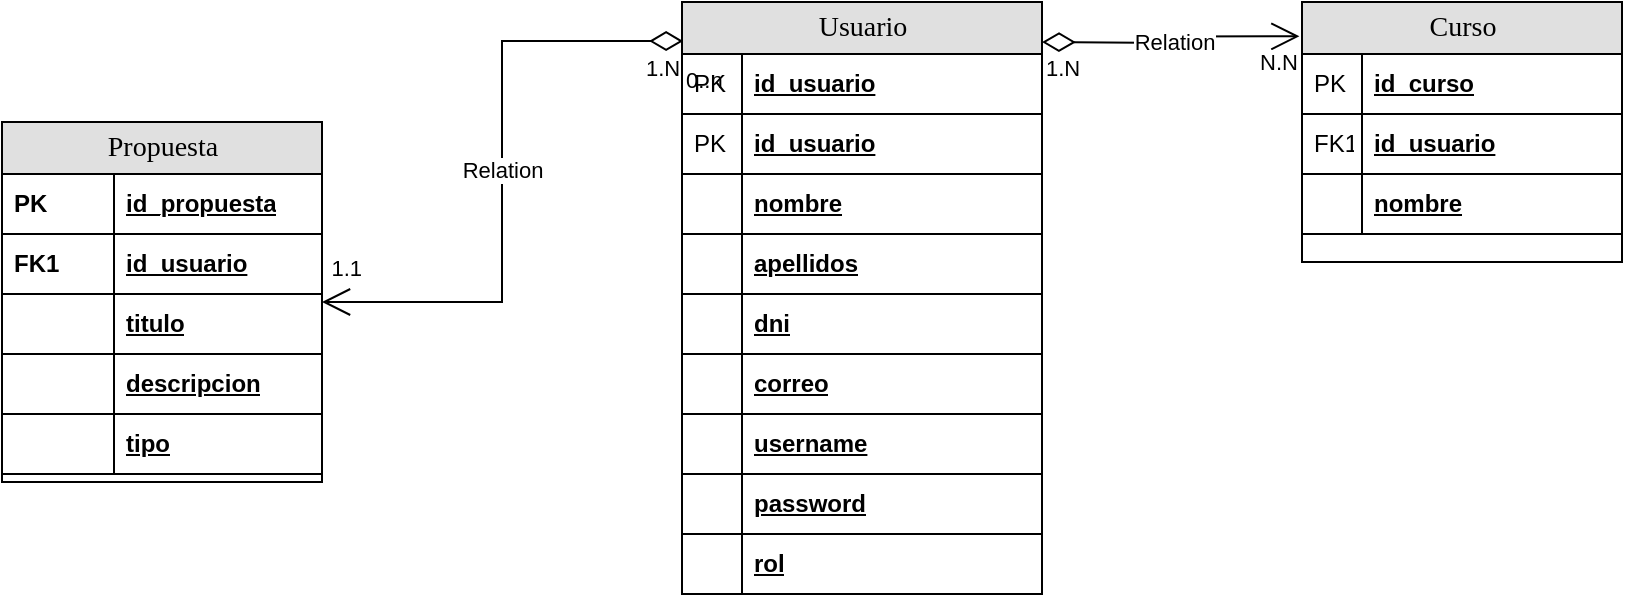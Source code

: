 <mxfile version="26.0.13">
  <diagram name="Page-1" id="e56a1550-8fbb-45ad-956c-1786394a9013">
    <mxGraphModel dx="1382" dy="718" grid="1" gridSize="10" guides="1" tooltips="1" connect="1" arrows="1" fold="1" page="1" pageScale="1" pageWidth="1100" pageHeight="850" background="none" math="0" shadow="0">
      <root>
        <mxCell id="0" />
        <mxCell id="1" parent="0" />
        <mxCell id="2e49270ec7c68f3f-1" value="&lt;div&gt;Propuesta&lt;/div&gt;" style="swimlane;html=1;fontStyle=0;childLayout=stackLayout;horizontal=1;startSize=26;fillColor=#e0e0e0;horizontalStack=0;resizeParent=1;resizeLast=0;collapsible=1;marginBottom=0;swimlaneFillColor=#ffffff;align=center;rounded=0;shadow=0;comic=0;labelBackgroundColor=none;strokeWidth=1;fontFamily=Verdana;fontSize=14" parent="1" vertex="1">
          <mxGeometry x="120" y="180" width="160" height="180" as="geometry" />
        </mxCell>
        <mxCell id="2e49270ec7c68f3f-4" value="id_propuesta" style="shape=partialRectangle;top=0;left=0;right=0;bottom=1;html=1;align=left;verticalAlign=middle;fillColor=none;spacingLeft=60;spacingRight=4;whiteSpace=wrap;overflow=hidden;rotatable=0;points=[[0,0.5],[1,0.5]];portConstraint=eastwest;dropTarget=0;fontStyle=5;" parent="2e49270ec7c68f3f-1" vertex="1">
          <mxGeometry y="26" width="160" height="30" as="geometry" />
        </mxCell>
        <mxCell id="2e49270ec7c68f3f-5" value="PK" style="shape=partialRectangle;fontStyle=1;top=0;left=0;bottom=0;html=1;fillColor=none;align=left;verticalAlign=middle;spacingLeft=4;spacingRight=4;whiteSpace=wrap;overflow=hidden;rotatable=0;points=[];portConstraint=eastwest;part=1;" parent="2e49270ec7c68f3f-4" vertex="1" connectable="0">
          <mxGeometry width="56" height="30" as="geometry" />
        </mxCell>
        <mxCell id="HXAsvAhnYI8SDgJjCDaK-2" value="id_usuario" style="shape=partialRectangle;top=0;left=0;right=0;bottom=1;html=1;align=left;verticalAlign=middle;fillColor=none;spacingLeft=60;spacingRight=4;whiteSpace=wrap;overflow=hidden;rotatable=0;points=[[0,0.5],[1,0.5]];portConstraint=eastwest;dropTarget=0;fontStyle=5;" vertex="1" parent="2e49270ec7c68f3f-1">
          <mxGeometry y="56" width="160" height="30" as="geometry" />
        </mxCell>
        <mxCell id="HXAsvAhnYI8SDgJjCDaK-3" value="FK1" style="shape=partialRectangle;fontStyle=1;top=0;left=0;bottom=0;html=1;fillColor=none;align=left;verticalAlign=middle;spacingLeft=4;spacingRight=4;whiteSpace=wrap;overflow=hidden;rotatable=0;points=[];portConstraint=eastwest;part=1;" vertex="1" connectable="0" parent="HXAsvAhnYI8SDgJjCDaK-2">
          <mxGeometry width="56" height="30" as="geometry" />
        </mxCell>
        <mxCell id="HXAsvAhnYI8SDgJjCDaK-8" value="titulo" style="shape=partialRectangle;top=0;left=0;right=0;bottom=1;html=1;align=left;verticalAlign=middle;fillColor=none;spacingLeft=60;spacingRight=4;whiteSpace=wrap;overflow=hidden;rotatable=0;points=[[0,0.5],[1,0.5]];portConstraint=eastwest;dropTarget=0;fontStyle=5;" vertex="1" parent="2e49270ec7c68f3f-1">
          <mxGeometry y="86" width="160" height="30" as="geometry" />
        </mxCell>
        <mxCell id="HXAsvAhnYI8SDgJjCDaK-9" value="" style="shape=partialRectangle;fontStyle=1;top=0;left=0;bottom=0;html=1;fillColor=none;align=left;verticalAlign=middle;spacingLeft=4;spacingRight=4;whiteSpace=wrap;overflow=hidden;rotatable=0;points=[];portConstraint=eastwest;part=1;" vertex="1" connectable="0" parent="HXAsvAhnYI8SDgJjCDaK-8">
          <mxGeometry width="56" height="30" as="geometry" />
        </mxCell>
        <mxCell id="HXAsvAhnYI8SDgJjCDaK-4" value="descripcion" style="shape=partialRectangle;top=0;left=0;right=0;bottom=1;html=1;align=left;verticalAlign=middle;fillColor=none;spacingLeft=60;spacingRight=4;whiteSpace=wrap;overflow=hidden;rotatable=0;points=[[0,0.5],[1,0.5]];portConstraint=eastwest;dropTarget=0;fontStyle=5;" vertex="1" parent="2e49270ec7c68f3f-1">
          <mxGeometry y="116" width="160" height="30" as="geometry" />
        </mxCell>
        <mxCell id="HXAsvAhnYI8SDgJjCDaK-5" value="" style="shape=partialRectangle;fontStyle=1;top=0;left=0;bottom=0;html=1;fillColor=none;align=left;verticalAlign=middle;spacingLeft=4;spacingRight=4;whiteSpace=wrap;overflow=hidden;rotatable=0;points=[];portConstraint=eastwest;part=1;" vertex="1" connectable="0" parent="HXAsvAhnYI8SDgJjCDaK-4">
          <mxGeometry width="56" height="30" as="geometry" />
        </mxCell>
        <mxCell id="HXAsvAhnYI8SDgJjCDaK-6" value="tipo" style="shape=partialRectangle;top=0;left=0;right=0;bottom=1;html=1;align=left;verticalAlign=middle;fillColor=none;spacingLeft=60;spacingRight=4;whiteSpace=wrap;overflow=hidden;rotatable=0;points=[[0,0.5],[1,0.5]];portConstraint=eastwest;dropTarget=0;fontStyle=5;" vertex="1" parent="2e49270ec7c68f3f-1">
          <mxGeometry y="146" width="160" height="30" as="geometry" />
        </mxCell>
        <mxCell id="HXAsvAhnYI8SDgJjCDaK-7" value="" style="shape=partialRectangle;fontStyle=1;top=0;left=0;bottom=0;html=1;fillColor=none;align=left;verticalAlign=middle;spacingLeft=4;spacingRight=4;whiteSpace=wrap;overflow=hidden;rotatable=0;points=[];portConstraint=eastwest;part=1;" vertex="1" connectable="0" parent="HXAsvAhnYI8SDgJjCDaK-6">
          <mxGeometry width="56" height="30" as="geometry" />
        </mxCell>
        <mxCell id="2e49270ec7c68f3f-19" value="Usuario" style="swimlane;html=1;fontStyle=0;childLayout=stackLayout;horizontal=1;startSize=26;fillColor=#e0e0e0;horizontalStack=0;resizeParent=1;resizeLast=0;collapsible=1;marginBottom=0;swimlaneFillColor=#ffffff;align=center;rounded=0;shadow=0;comic=0;labelBackgroundColor=none;strokeWidth=1;fontFamily=Verdana;fontSize=14" parent="1" vertex="1">
          <mxGeometry x="460" y="120" width="180" height="296" as="geometry" />
        </mxCell>
        <mxCell id="HXAsvAhnYI8SDgJjCDaK-42" value="Relation" style="endArrow=open;html=1;endSize=12;startArrow=diamondThin;startSize=14;startFill=0;edgeStyle=orthogonalEdgeStyle;rounded=0;entryX=-0.008;entryY=0.132;entryDx=0;entryDy=0;entryPerimeter=0;" edge="1" parent="2e49270ec7c68f3f-19" target="2e49270ec7c68f3f-48">
          <mxGeometry relative="1" as="geometry">
            <mxPoint x="180" y="20" as="sourcePoint" />
            <mxPoint x="330" y="20" as="targetPoint" />
          </mxGeometry>
        </mxCell>
        <mxCell id="HXAsvAhnYI8SDgJjCDaK-43" value="&lt;div&gt;1.N&lt;/div&gt;" style="edgeLabel;resizable=0;html=1;align=left;verticalAlign=top;" connectable="0" vertex="1" parent="HXAsvAhnYI8SDgJjCDaK-42">
          <mxGeometry x="-1" relative="1" as="geometry" />
        </mxCell>
        <mxCell id="HXAsvAhnYI8SDgJjCDaK-44" value="N.N" style="edgeLabel;resizable=0;html=1;align=right;verticalAlign=top;" connectable="0" vertex="1" parent="HXAsvAhnYI8SDgJjCDaK-42">
          <mxGeometry x="1" relative="1" as="geometry" />
        </mxCell>
        <mxCell id="HXAsvAhnYI8SDgJjCDaK-50" value="0..n" style="edgeLabel;resizable=0;html=1;align=left;verticalAlign=top;" connectable="0" vertex="1" parent="2e49270ec7c68f3f-19">
          <mxGeometry y="26" width="180" as="geometry" />
        </mxCell>
        <mxCell id="2e49270ec7c68f3f-20" value="id_usuario" style="shape=partialRectangle;top=0;left=0;right=0;bottom=1;html=1;align=left;verticalAlign=middle;fillColor=none;spacingLeft=34;spacingRight=4;whiteSpace=wrap;overflow=hidden;rotatable=0;points=[[0,0.5],[1,0.5]];portConstraint=eastwest;dropTarget=0;fontStyle=5;" parent="2e49270ec7c68f3f-19" vertex="1">
          <mxGeometry y="26" width="180" height="30" as="geometry" />
        </mxCell>
        <mxCell id="2e49270ec7c68f3f-21" value="PK" style="shape=partialRectangle;top=0;left=0;bottom=0;html=1;fillColor=none;align=left;verticalAlign=middle;spacingLeft=4;spacingRight=4;whiteSpace=wrap;overflow=hidden;rotatable=0;points=[];portConstraint=eastwest;part=1;" parent="2e49270ec7c68f3f-20" vertex="1" connectable="0">
          <mxGeometry width="30" height="30" as="geometry" />
        </mxCell>
        <mxCell id="HXAsvAhnYI8SDgJjCDaK-48" value="id_usuario" style="shape=partialRectangle;top=0;left=0;right=0;bottom=1;html=1;align=left;verticalAlign=middle;fillColor=none;spacingLeft=34;spacingRight=4;whiteSpace=wrap;overflow=hidden;rotatable=0;points=[[0,0.5],[1,0.5]];portConstraint=eastwest;dropTarget=0;fontStyle=5;" vertex="1" parent="2e49270ec7c68f3f-19">
          <mxGeometry y="56" width="180" height="30" as="geometry" />
        </mxCell>
        <mxCell id="HXAsvAhnYI8SDgJjCDaK-49" value="PK" style="shape=partialRectangle;top=0;left=0;bottom=0;html=1;fillColor=none;align=left;verticalAlign=middle;spacingLeft=4;spacingRight=4;whiteSpace=wrap;overflow=hidden;rotatable=0;points=[];portConstraint=eastwest;part=1;" vertex="1" connectable="0" parent="HXAsvAhnYI8SDgJjCDaK-48">
          <mxGeometry width="30" height="30" as="geometry" />
        </mxCell>
        <mxCell id="HXAsvAhnYI8SDgJjCDaK-10" value="nombre" style="shape=partialRectangle;top=0;left=0;right=0;bottom=1;html=1;align=left;verticalAlign=middle;fillColor=none;spacingLeft=34;spacingRight=4;whiteSpace=wrap;overflow=hidden;rotatable=0;points=[[0,0.5],[1,0.5]];portConstraint=eastwest;dropTarget=0;fontStyle=5;" vertex="1" parent="2e49270ec7c68f3f-19">
          <mxGeometry y="86" width="180" height="30" as="geometry" />
        </mxCell>
        <mxCell id="HXAsvAhnYI8SDgJjCDaK-11" value="" style="shape=partialRectangle;top=0;left=0;bottom=0;html=1;fillColor=none;align=left;verticalAlign=middle;spacingLeft=4;spacingRight=4;whiteSpace=wrap;overflow=hidden;rotatable=0;points=[];portConstraint=eastwest;part=1;" vertex="1" connectable="0" parent="HXAsvAhnYI8SDgJjCDaK-10">
          <mxGeometry width="30" height="30" as="geometry" />
        </mxCell>
        <mxCell id="HXAsvAhnYI8SDgJjCDaK-12" value="apellidos" style="shape=partialRectangle;top=0;left=0;right=0;bottom=1;html=1;align=left;verticalAlign=middle;fillColor=none;spacingLeft=34;spacingRight=4;whiteSpace=wrap;overflow=hidden;rotatable=0;points=[[0,0.5],[1,0.5]];portConstraint=eastwest;dropTarget=0;fontStyle=5;" vertex="1" parent="2e49270ec7c68f3f-19">
          <mxGeometry y="116" width="180" height="30" as="geometry" />
        </mxCell>
        <mxCell id="HXAsvAhnYI8SDgJjCDaK-13" value="" style="shape=partialRectangle;top=0;left=0;bottom=0;html=1;fillColor=none;align=left;verticalAlign=middle;spacingLeft=4;spacingRight=4;whiteSpace=wrap;overflow=hidden;rotatable=0;points=[];portConstraint=eastwest;part=1;" vertex="1" connectable="0" parent="HXAsvAhnYI8SDgJjCDaK-12">
          <mxGeometry width="30" height="30" as="geometry" />
        </mxCell>
        <mxCell id="HXAsvAhnYI8SDgJjCDaK-16" value="dni" style="shape=partialRectangle;top=0;left=0;right=0;bottom=1;html=1;align=left;verticalAlign=middle;fillColor=none;spacingLeft=34;spacingRight=4;whiteSpace=wrap;overflow=hidden;rotatable=0;points=[[0,0.5],[1,0.5]];portConstraint=eastwest;dropTarget=0;fontStyle=5;" vertex="1" parent="2e49270ec7c68f3f-19">
          <mxGeometry y="146" width="180" height="30" as="geometry" />
        </mxCell>
        <mxCell id="HXAsvAhnYI8SDgJjCDaK-17" value="" style="shape=partialRectangle;top=0;left=0;bottom=0;html=1;fillColor=none;align=left;verticalAlign=middle;spacingLeft=4;spacingRight=4;whiteSpace=wrap;overflow=hidden;rotatable=0;points=[];portConstraint=eastwest;part=1;" vertex="1" connectable="0" parent="HXAsvAhnYI8SDgJjCDaK-16">
          <mxGeometry width="30" height="30" as="geometry" />
        </mxCell>
        <mxCell id="HXAsvAhnYI8SDgJjCDaK-14" value="correo" style="shape=partialRectangle;top=0;left=0;right=0;bottom=1;html=1;align=left;verticalAlign=middle;fillColor=none;spacingLeft=34;spacingRight=4;whiteSpace=wrap;overflow=hidden;rotatable=0;points=[[0,0.5],[1,0.5]];portConstraint=eastwest;dropTarget=0;fontStyle=5;" vertex="1" parent="2e49270ec7c68f3f-19">
          <mxGeometry y="176" width="180" height="30" as="geometry" />
        </mxCell>
        <mxCell id="HXAsvAhnYI8SDgJjCDaK-15" value="" style="shape=partialRectangle;top=0;left=0;bottom=0;html=1;fillColor=none;align=left;verticalAlign=middle;spacingLeft=4;spacingRight=4;whiteSpace=wrap;overflow=hidden;rotatable=0;points=[];portConstraint=eastwest;part=1;" vertex="1" connectable="0" parent="HXAsvAhnYI8SDgJjCDaK-14">
          <mxGeometry width="30" height="30" as="geometry" />
        </mxCell>
        <mxCell id="HXAsvAhnYI8SDgJjCDaK-20" value="username" style="shape=partialRectangle;top=0;left=0;right=0;bottom=1;html=1;align=left;verticalAlign=middle;fillColor=none;spacingLeft=34;spacingRight=4;whiteSpace=wrap;overflow=hidden;rotatable=0;points=[[0,0.5],[1,0.5]];portConstraint=eastwest;dropTarget=0;fontStyle=5;" vertex="1" parent="2e49270ec7c68f3f-19">
          <mxGeometry y="206" width="180" height="30" as="geometry" />
        </mxCell>
        <mxCell id="HXAsvAhnYI8SDgJjCDaK-21" value="" style="shape=partialRectangle;top=0;left=0;bottom=0;html=1;fillColor=none;align=left;verticalAlign=middle;spacingLeft=4;spacingRight=4;whiteSpace=wrap;overflow=hidden;rotatable=0;points=[];portConstraint=eastwest;part=1;" vertex="1" connectable="0" parent="HXAsvAhnYI8SDgJjCDaK-20">
          <mxGeometry width="30" height="30" as="geometry" />
        </mxCell>
        <mxCell id="HXAsvAhnYI8SDgJjCDaK-22" value="&lt;div&gt;password&lt;/div&gt;" style="shape=partialRectangle;top=0;left=0;right=0;bottom=1;html=1;align=left;verticalAlign=middle;fillColor=none;spacingLeft=34;spacingRight=4;whiteSpace=wrap;overflow=hidden;rotatable=0;points=[[0,0.5],[1,0.5]];portConstraint=eastwest;dropTarget=0;fontStyle=5;" vertex="1" parent="2e49270ec7c68f3f-19">
          <mxGeometry y="236" width="180" height="30" as="geometry" />
        </mxCell>
        <mxCell id="HXAsvAhnYI8SDgJjCDaK-23" value="" style="shape=partialRectangle;top=0;left=0;bottom=0;html=1;fillColor=none;align=left;verticalAlign=middle;spacingLeft=4;spacingRight=4;whiteSpace=wrap;overflow=hidden;rotatable=0;points=[];portConstraint=eastwest;part=1;" vertex="1" connectable="0" parent="HXAsvAhnYI8SDgJjCDaK-22">
          <mxGeometry width="30" height="30" as="geometry" />
        </mxCell>
        <mxCell id="HXAsvAhnYI8SDgJjCDaK-24" value="rol" style="shape=partialRectangle;top=0;left=0;right=0;bottom=1;html=1;align=left;verticalAlign=middle;fillColor=none;spacingLeft=34;spacingRight=4;whiteSpace=wrap;overflow=hidden;rotatable=0;points=[[0,0.5],[1,0.5]];portConstraint=eastwest;dropTarget=0;fontStyle=5;" vertex="1" parent="2e49270ec7c68f3f-19">
          <mxGeometry y="266" width="180" height="30" as="geometry" />
        </mxCell>
        <mxCell id="HXAsvAhnYI8SDgJjCDaK-25" value="" style="shape=partialRectangle;top=0;left=0;bottom=0;html=1;fillColor=none;align=left;verticalAlign=middle;spacingLeft=4;spacingRight=4;whiteSpace=wrap;overflow=hidden;rotatable=0;points=[];portConstraint=eastwest;part=1;" vertex="1" connectable="0" parent="HXAsvAhnYI8SDgJjCDaK-24">
          <mxGeometry width="30" height="30" as="geometry" />
        </mxCell>
        <mxCell id="2e49270ec7c68f3f-48" value="Curso" style="swimlane;html=1;fontStyle=0;childLayout=stackLayout;horizontal=1;startSize=26;fillColor=#e0e0e0;horizontalStack=0;resizeParent=1;resizeLast=0;collapsible=1;marginBottom=0;swimlaneFillColor=#ffffff;align=center;rounded=0;shadow=0;comic=0;labelBackgroundColor=none;strokeWidth=1;fontFamily=Verdana;fontSize=14" parent="1" vertex="1">
          <mxGeometry x="770" y="120" width="160" height="130" as="geometry" />
        </mxCell>
        <mxCell id="HXAsvAhnYI8SDgJjCDaK-26" value="id_curso" style="shape=partialRectangle;top=0;left=0;right=0;bottom=1;html=1;align=left;verticalAlign=middle;fillColor=none;spacingLeft=34;spacingRight=4;whiteSpace=wrap;overflow=hidden;rotatable=0;points=[[0,0.5],[1,0.5]];portConstraint=eastwest;dropTarget=0;fontStyle=5;" vertex="1" parent="2e49270ec7c68f3f-48">
          <mxGeometry y="26" width="160" height="30" as="geometry" />
        </mxCell>
        <mxCell id="HXAsvAhnYI8SDgJjCDaK-27" value="PK" style="shape=partialRectangle;top=0;left=0;bottom=0;html=1;fillColor=none;align=left;verticalAlign=middle;spacingLeft=4;spacingRight=4;whiteSpace=wrap;overflow=hidden;rotatable=0;points=[];portConstraint=eastwest;part=1;" vertex="1" connectable="0" parent="HXAsvAhnYI8SDgJjCDaK-26">
          <mxGeometry width="30" height="30" as="geometry" />
        </mxCell>
        <mxCell id="HXAsvAhnYI8SDgJjCDaK-28" value="id_usuario" style="shape=partialRectangle;top=0;left=0;right=0;bottom=1;html=1;align=left;verticalAlign=middle;fillColor=none;spacingLeft=34;spacingRight=4;whiteSpace=wrap;overflow=hidden;rotatable=0;points=[[0,0.5],[1,0.5]];portConstraint=eastwest;dropTarget=0;fontStyle=5;" vertex="1" parent="2e49270ec7c68f3f-48">
          <mxGeometry y="56" width="160" height="30" as="geometry" />
        </mxCell>
        <mxCell id="HXAsvAhnYI8SDgJjCDaK-29" value="FK1" style="shape=partialRectangle;top=0;left=0;bottom=0;html=1;fillColor=none;align=left;verticalAlign=middle;spacingLeft=4;spacingRight=4;whiteSpace=wrap;overflow=hidden;rotatable=0;points=[];portConstraint=eastwest;part=1;" vertex="1" connectable="0" parent="HXAsvAhnYI8SDgJjCDaK-28">
          <mxGeometry width="30" height="30" as="geometry" />
        </mxCell>
        <mxCell id="HXAsvAhnYI8SDgJjCDaK-34" value="nombre" style="shape=partialRectangle;top=0;left=0;right=0;bottom=1;html=1;align=left;verticalAlign=middle;fillColor=none;spacingLeft=34;spacingRight=4;whiteSpace=wrap;overflow=hidden;rotatable=0;points=[[0,0.5],[1,0.5]];portConstraint=eastwest;dropTarget=0;fontStyle=5;" vertex="1" parent="2e49270ec7c68f3f-48">
          <mxGeometry y="86" width="160" height="30" as="geometry" />
        </mxCell>
        <mxCell id="HXAsvAhnYI8SDgJjCDaK-35" value="" style="shape=partialRectangle;top=0;left=0;bottom=0;html=1;fillColor=none;align=left;verticalAlign=middle;spacingLeft=4;spacingRight=4;whiteSpace=wrap;overflow=hidden;rotatable=0;points=[];portConstraint=eastwest;part=1;" vertex="1" connectable="0" parent="HXAsvAhnYI8SDgJjCDaK-34">
          <mxGeometry width="30" height="30" as="geometry" />
        </mxCell>
        <mxCell id="HXAsvAhnYI8SDgJjCDaK-51" value="Relation" style="endArrow=open;html=1;endSize=12;startArrow=diamondThin;startSize=14;startFill=0;edgeStyle=orthogonalEdgeStyle;rounded=0;exitX=0.003;exitY=0.066;exitDx=0;exitDy=0;exitPerimeter=0;" edge="1" parent="1" source="2e49270ec7c68f3f-19" target="2e49270ec7c68f3f-1">
          <mxGeometry relative="1" as="geometry">
            <mxPoint x="400" y="190" as="sourcePoint" />
            <mxPoint x="560" y="190" as="targetPoint" />
          </mxGeometry>
        </mxCell>
        <mxCell id="HXAsvAhnYI8SDgJjCDaK-52" value="1.N" style="edgeLabel;resizable=0;html=1;align=left;verticalAlign=top;" connectable="0" vertex="1" parent="HXAsvAhnYI8SDgJjCDaK-51">
          <mxGeometry x="-1" relative="1" as="geometry">
            <mxPoint x="-21" as="offset" />
          </mxGeometry>
        </mxCell>
        <mxCell id="HXAsvAhnYI8SDgJjCDaK-53" value="1.1" style="edgeLabel;resizable=0;html=1;align=right;verticalAlign=top;" connectable="0" vertex="1" parent="HXAsvAhnYI8SDgJjCDaK-51">
          <mxGeometry x="1" relative="1" as="geometry">
            <mxPoint x="20" y="-30" as="offset" />
          </mxGeometry>
        </mxCell>
      </root>
    </mxGraphModel>
  </diagram>
</mxfile>
